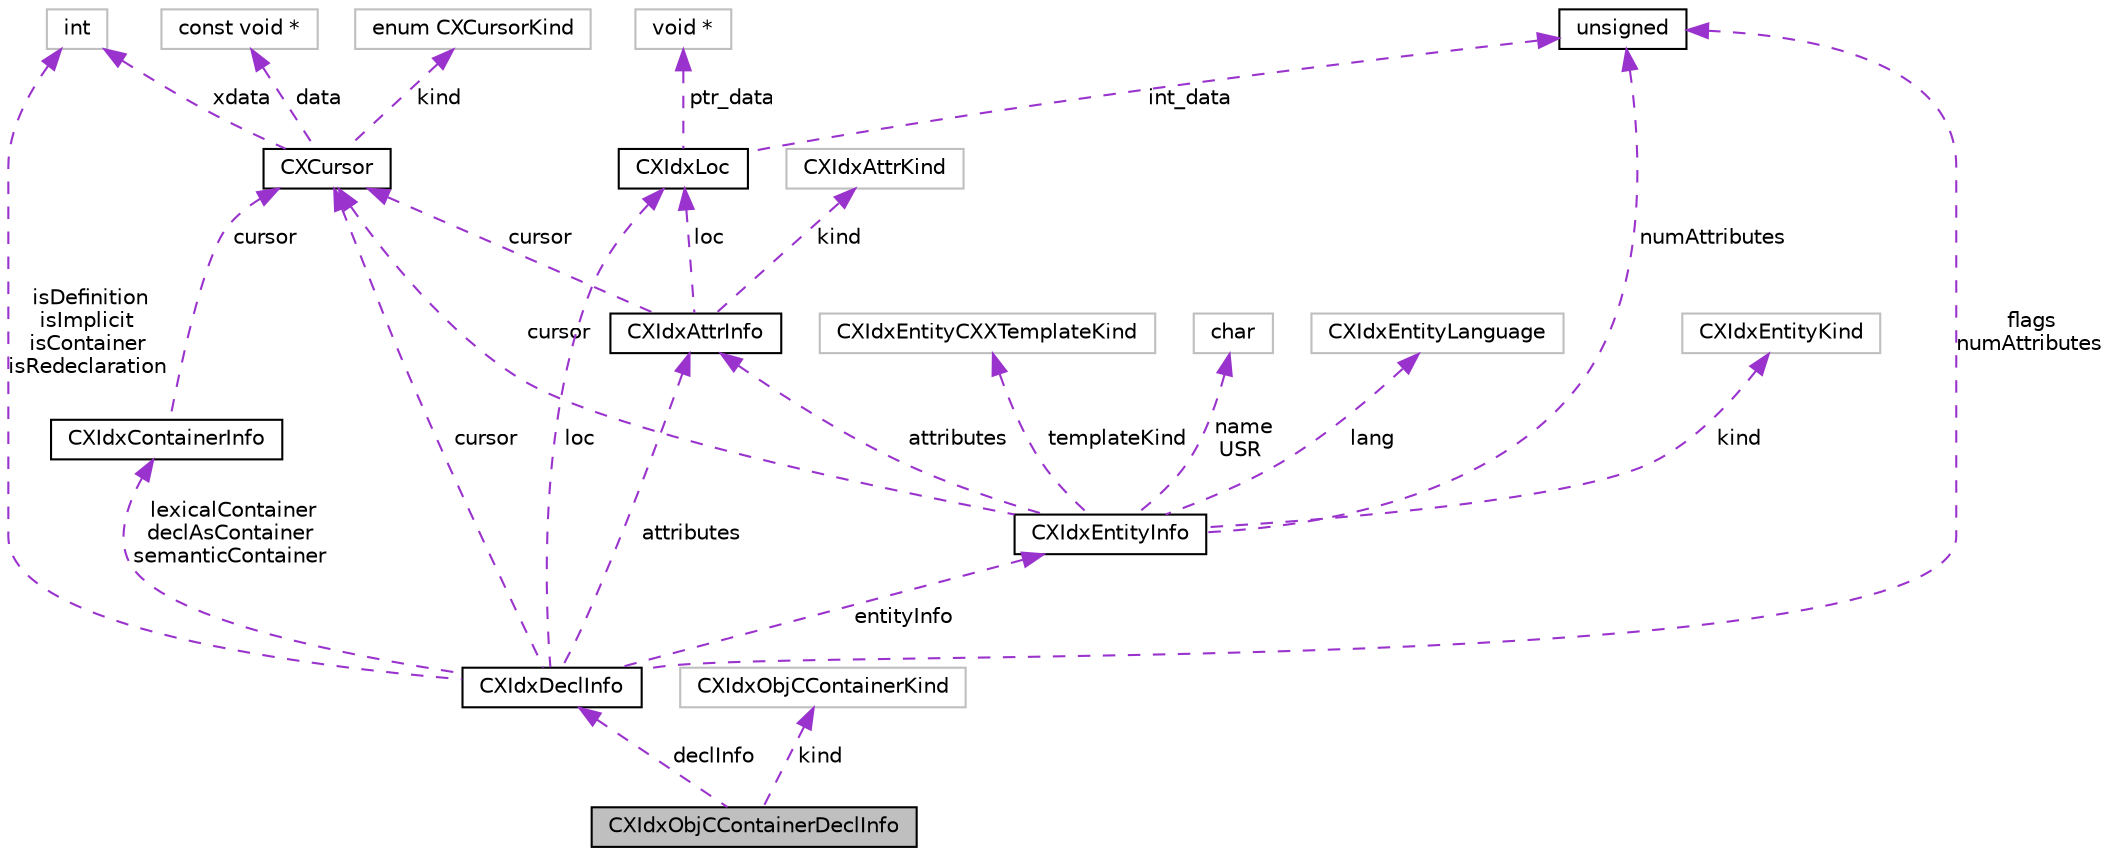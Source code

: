 digraph "CXIdxObjCContainerDeclInfo"
{
 // LATEX_PDF_SIZE
  bgcolor="transparent";
  edge [fontname="Helvetica",fontsize="10",labelfontname="Helvetica",labelfontsize="10"];
  node [fontname="Helvetica",fontsize="10",shape=record];
  Node1 [label="CXIdxObjCContainerDeclInfo",height=0.2,width=0.4,color="black", fillcolor="grey75", style="filled", fontcolor="black",tooltip=" "];
  Node2 -> Node1 [dir="back",color="darkorchid3",fontsize="10",style="dashed",label=" declInfo" ,fontname="Helvetica"];
  Node2 [label="CXIdxDeclInfo",height=0.2,width=0.4,color="black",URL="$structCXIdxDeclInfo.html",tooltip=" "];
  Node3 -> Node2 [dir="back",color="darkorchid3",fontsize="10",style="dashed",label=" attributes" ,fontname="Helvetica"];
  Node3 [label="CXIdxAttrInfo",height=0.2,width=0.4,color="black",URL="$structCXIdxAttrInfo.html",tooltip=" "];
  Node4 -> Node3 [dir="back",color="darkorchid3",fontsize="10",style="dashed",label=" cursor" ,fontname="Helvetica"];
  Node4 [label="CXCursor",height=0.2,width=0.4,color="black",URL="$structCXCursor.html",tooltip="A cursor representing some element in the abstract syntax tree for a translation unit."];
  Node5 -> Node4 [dir="back",color="darkorchid3",fontsize="10",style="dashed",label=" data" ,fontname="Helvetica"];
  Node5 [label="const void *",height=0.2,width=0.4,color="grey75",tooltip=" "];
  Node6 -> Node4 [dir="back",color="darkorchid3",fontsize="10",style="dashed",label=" xdata" ,fontname="Helvetica"];
  Node6 [label="int",height=0.2,width=0.4,color="grey75",tooltip=" "];
  Node7 -> Node4 [dir="back",color="darkorchid3",fontsize="10",style="dashed",label=" kind" ,fontname="Helvetica"];
  Node7 [label="enum CXCursorKind",height=0.2,width=0.4,color="grey75",tooltip=" "];
  Node8 -> Node3 [dir="back",color="darkorchid3",fontsize="10",style="dashed",label=" loc" ,fontname="Helvetica"];
  Node8 [label="CXIdxLoc",height=0.2,width=0.4,color="black",URL="$structCXIdxLoc.html",tooltip="Source location passed to index callbacks."];
  Node9 -> Node8 [dir="back",color="darkorchid3",fontsize="10",style="dashed",label=" int_data" ,fontname="Helvetica"];
  Node9 [label="unsigned",height=0.2,width=0.4,color="black",URL="$classunsigned.html",tooltip=" "];
  Node10 -> Node8 [dir="back",color="darkorchid3",fontsize="10",style="dashed",label=" ptr_data" ,fontname="Helvetica"];
  Node10 [label="void *",height=0.2,width=0.4,color="grey75",tooltip=" "];
  Node11 -> Node3 [dir="back",color="darkorchid3",fontsize="10",style="dashed",label=" kind" ,fontname="Helvetica"];
  Node11 [label="CXIdxAttrKind",height=0.2,width=0.4,color="grey75",tooltip=" "];
  Node4 -> Node2 [dir="back",color="darkorchid3",fontsize="10",style="dashed",label=" cursor" ,fontname="Helvetica"];
  Node6 -> Node2 [dir="back",color="darkorchid3",fontsize="10",style="dashed",label=" isDefinition\nisImplicit\nisContainer\nisRedeclaration" ,fontname="Helvetica"];
  Node8 -> Node2 [dir="back",color="darkorchid3",fontsize="10",style="dashed",label=" loc" ,fontname="Helvetica"];
  Node12 -> Node2 [dir="back",color="darkorchid3",fontsize="10",style="dashed",label=" lexicalContainer\ndeclAsContainer\nsemanticContainer" ,fontname="Helvetica"];
  Node12 [label="CXIdxContainerInfo",height=0.2,width=0.4,color="black",URL="$structCXIdxContainerInfo.html",tooltip=" "];
  Node4 -> Node12 [dir="back",color="darkorchid3",fontsize="10",style="dashed",label=" cursor" ,fontname="Helvetica"];
  Node13 -> Node2 [dir="back",color="darkorchid3",fontsize="10",style="dashed",label=" entityInfo" ,fontname="Helvetica"];
  Node13 [label="CXIdxEntityInfo",height=0.2,width=0.4,color="black",URL="$structCXIdxEntityInfo.html",tooltip=" "];
  Node14 -> Node13 [dir="back",color="darkorchid3",fontsize="10",style="dashed",label=" kind" ,fontname="Helvetica"];
  Node14 [label="CXIdxEntityKind",height=0.2,width=0.4,color="grey75",tooltip=" "];
  Node15 -> Node13 [dir="back",color="darkorchid3",fontsize="10",style="dashed",label=" templateKind" ,fontname="Helvetica"];
  Node15 [label="CXIdxEntityCXXTemplateKind",height=0.2,width=0.4,color="grey75",tooltip=" "];
  Node16 -> Node13 [dir="back",color="darkorchid3",fontsize="10",style="dashed",label=" name\nUSR" ,fontname="Helvetica"];
  Node16 [label="char",height=0.2,width=0.4,color="grey75",tooltip=" "];
  Node3 -> Node13 [dir="back",color="darkorchid3",fontsize="10",style="dashed",label=" attributes" ,fontname="Helvetica"];
  Node4 -> Node13 [dir="back",color="darkorchid3",fontsize="10",style="dashed",label=" cursor" ,fontname="Helvetica"];
  Node17 -> Node13 [dir="back",color="darkorchid3",fontsize="10",style="dashed",label=" lang" ,fontname="Helvetica"];
  Node17 [label="CXIdxEntityLanguage",height=0.2,width=0.4,color="grey75",tooltip=" "];
  Node9 -> Node13 [dir="back",color="darkorchid3",fontsize="10",style="dashed",label=" numAttributes" ,fontname="Helvetica"];
  Node9 -> Node2 [dir="back",color="darkorchid3",fontsize="10",style="dashed",label=" flags\nnumAttributes" ,fontname="Helvetica"];
  Node18 -> Node1 [dir="back",color="darkorchid3",fontsize="10",style="dashed",label=" kind" ,fontname="Helvetica"];
  Node18 [label="CXIdxObjCContainerKind",height=0.2,width=0.4,color="grey75",tooltip=" "];
}
